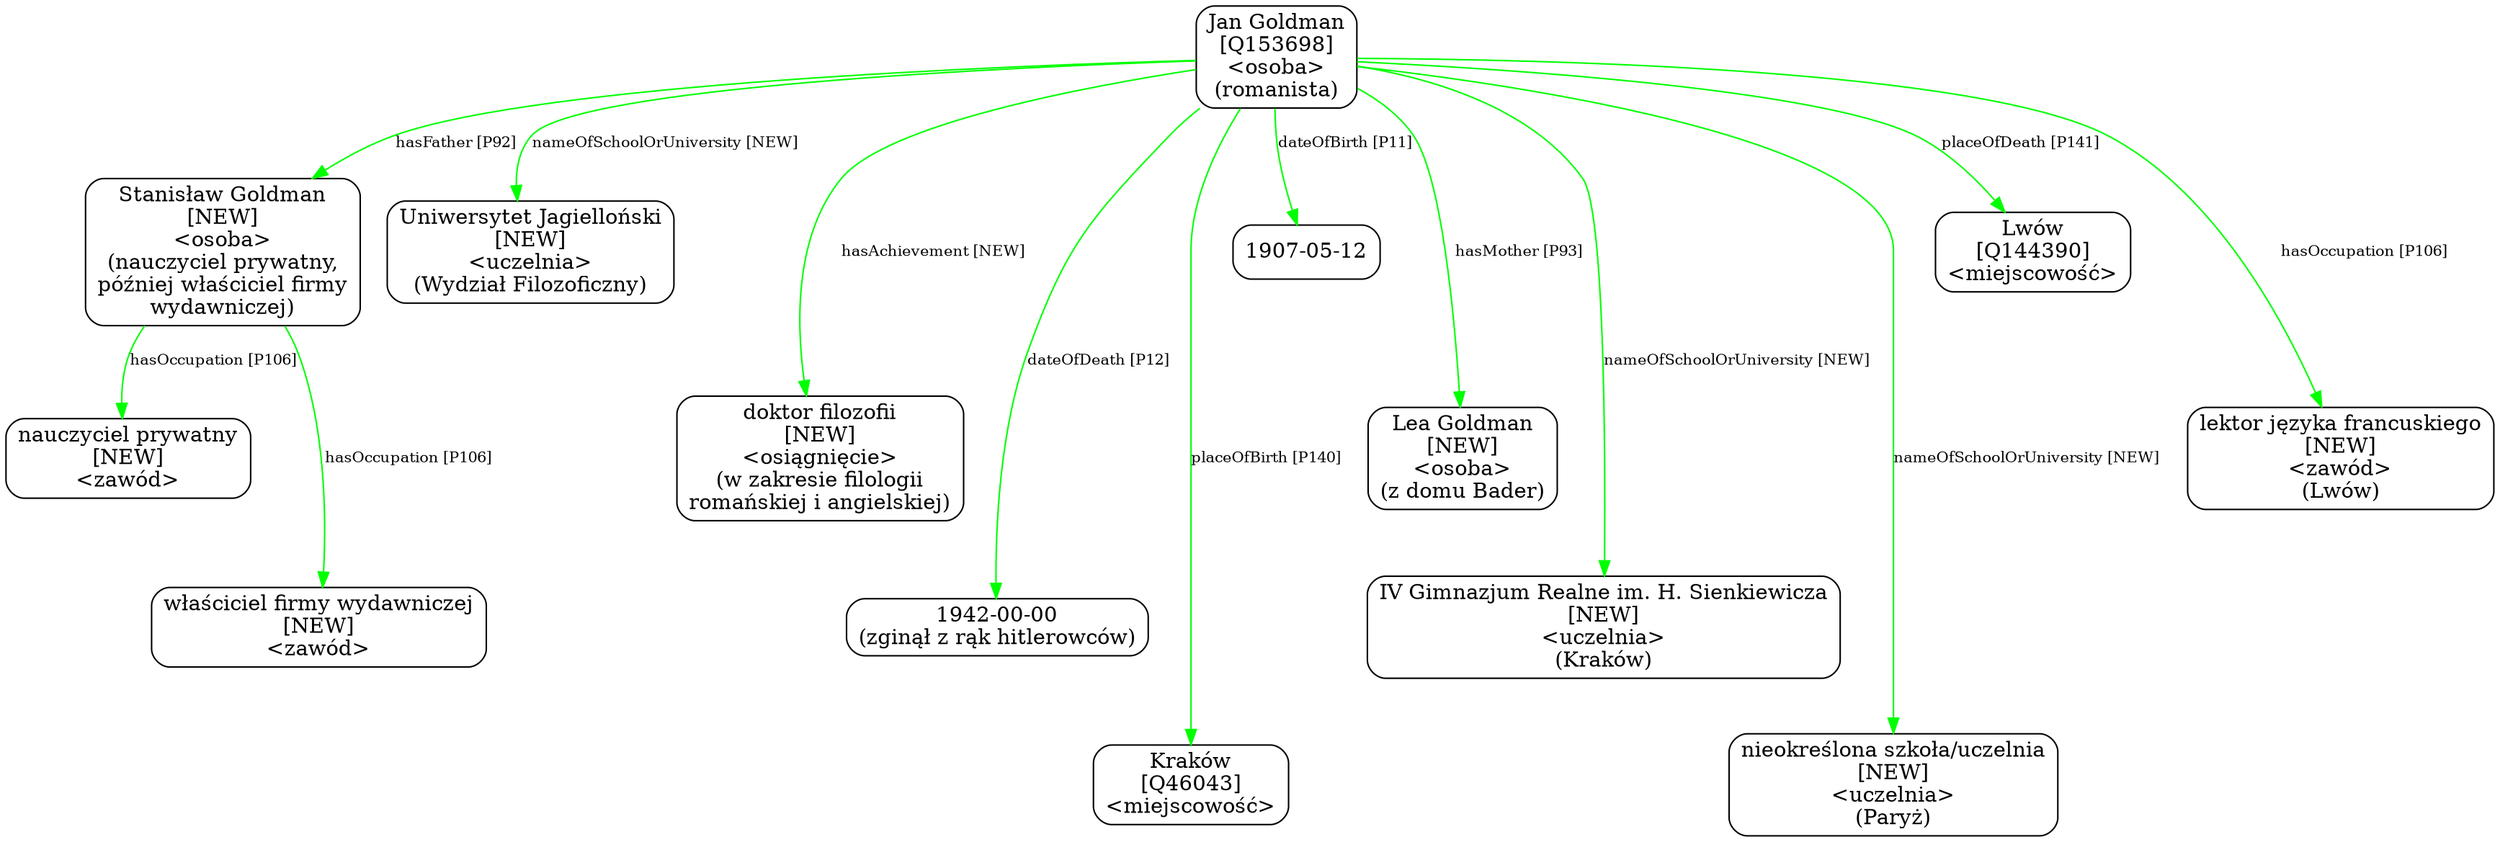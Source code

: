 digraph {
	node [shape=box,
		style=rounded
	];
	edge [fontsize=10];
	"Jan Goldman
[Q153698]
<osoba>
(romanista)"	[color=black,
		label="Jan Goldman
[Q153698]
<osoba>
(romanista)"];
	"Stanisław Goldman
[NEW]
<osoba>
(nauczyciel prywatny,
później właściciel firmy
wydawniczej)"	[color=black,
		label="Stanisław Goldman
[NEW]
<osoba>
(nauczyciel prywatny,
później właściciel firmy
wydawniczej)"];
	"Jan Goldman
[Q153698]
<osoba>
(romanista)" -> "Stanisław Goldman
[NEW]
<osoba>
(nauczyciel prywatny,
później właściciel firmy
wydawniczej)"	[color=green,
		label="hasFather [P92]"];
	"Jan Goldman
[Q153698]
<osoba>
(romanista)" -> "Uniwersytet Jagielloński
[NEW]
<uczelnia>
(Wydział Filozoficzny)"	[color=green,
		label="nameOfSchoolOrUniversity [NEW]",
		minlen=1];
	"Jan Goldman
[Q153698]
<osoba>
(romanista)" -> "doktor filozofii
[NEW]
<osiągnięcie>
(w zakresie filologii
romańskiej i angielskiej)"	[color=green,
		label="hasAchievement [NEW]",
		minlen=2];
	"Jan Goldman
[Q153698]
<osoba>
(romanista)" -> "1942-00-00
(zginął z rąk hitlerowców)"	[color=green,
		label="dateOfDeath [P12]",
		minlen=3];
	"Jan Goldman
[Q153698]
<osoba>
(romanista)" -> "Kraków
[Q46043]
<miejscowość>"	[color=green,
		label="placeOfBirth [P140]",
		minlen=4];
	"Jan Goldman
[Q153698]
<osoba>
(romanista)" -> "1907-05-12"	[color=green,
		label="dateOfBirth [P11]",
		minlen=1];
	"Jan Goldman
[Q153698]
<osoba>
(romanista)" -> "Lea Goldman
[NEW]
<osoba>
(z domu Bader)"	[color=green,
		label="hasMother [P93]",
		minlen=2];
	"Jan Goldman
[Q153698]
<osoba>
(romanista)" -> "IV Gimnazjum Realne im. H. Sienkiewicza
[NEW]
<uczelnia>
(Kraków)"	[color=green,
		label="nameOfSchoolOrUniversity [NEW]",
		minlen=3];
	"Jan Goldman
[Q153698]
<osoba>
(romanista)" -> "nieokreślona szkoła/uczelnia
[NEW]
<uczelnia>
(Paryż)"	[color=green,
		label="nameOfSchoolOrUniversity [NEW]",
		minlen=4];
	"Jan Goldman
[Q153698]
<osoba>
(romanista)" -> "Lwów
[Q144390]
<miejscowość>"	[color=green,
		label="placeOfDeath [P141]",
		minlen=1];
	"Jan Goldman
[Q153698]
<osoba>
(romanista)" -> "lektor języka francuskiego
[NEW]
<zawód>
(Lwów)"	[color=green,
		label="hasOccupation [P106]",
		minlen=2];
	"Stanisław Goldman
[NEW]
<osoba>
(nauczyciel prywatny,
później właściciel firmy
wydawniczej)" -> "nauczyciel prywatny
[NEW]
<zawód>"	[color=green,
		label="hasOccupation [P106]",
		minlen=1];
	"Stanisław Goldman
[NEW]
<osoba>
(nauczyciel prywatny,
później właściciel firmy
wydawniczej)" -> "właściciel firmy wydawniczej
[NEW]
<zawód>"	[color=green,
		label="hasOccupation [P106]",
		minlen=2];
}
